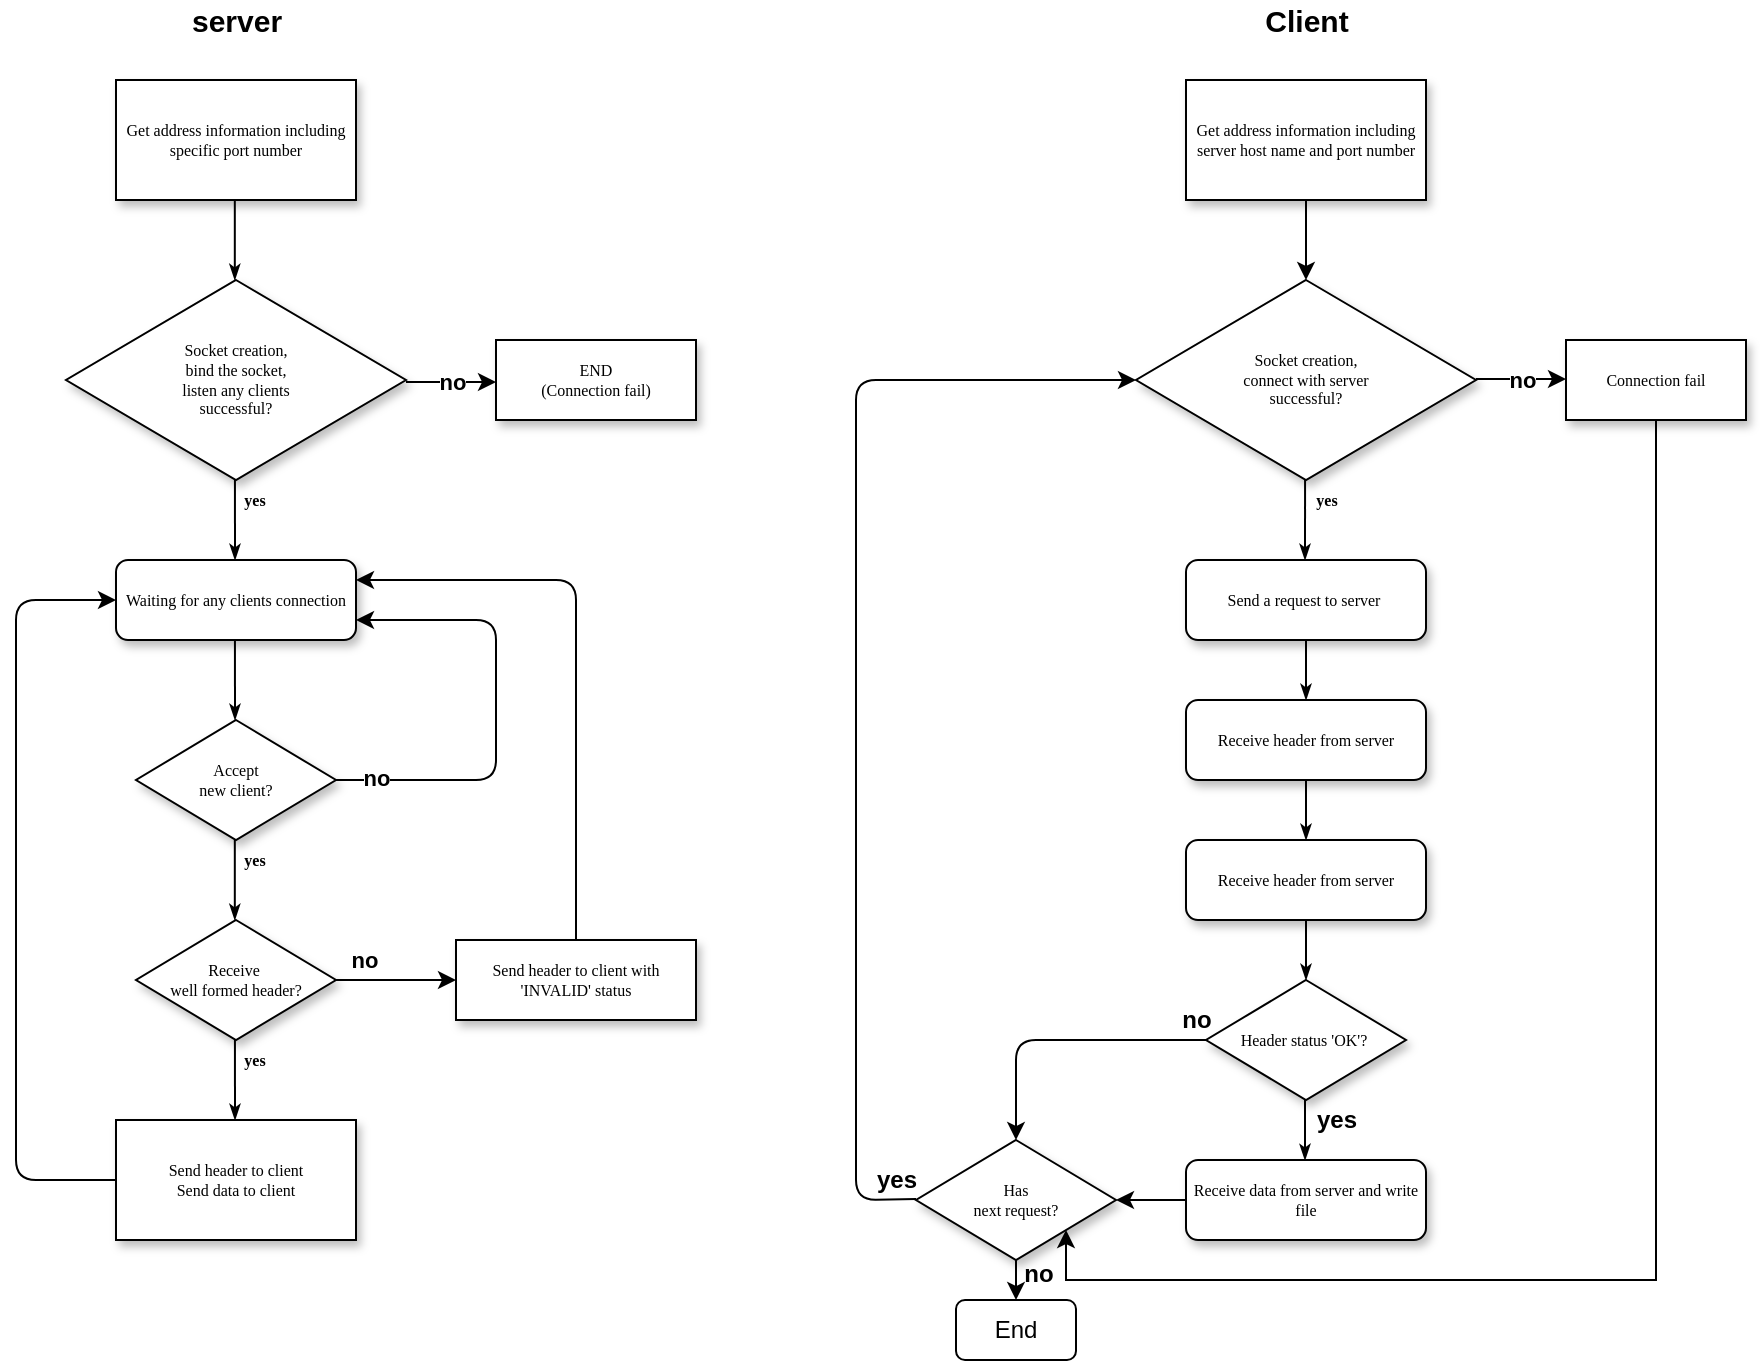 <mxfile version="14.2.9" type="github">
  <diagram name="Page-1" id="edf60f1a-56cd-e834-aa8a-f176f3a09ee4">
    <mxGraphModel dx="856" dy="516" grid="1" gridSize="10" guides="1" tooltips="1" connect="1" arrows="1" fold="1" page="1" pageScale="1" pageWidth="1100" pageHeight="850" background="#ffffff" math="0" shadow="0">
      <root>
        <mxCell id="0" />
        <mxCell id="1" parent="0" />
        <mxCell id="rhoOfIDmLh_GbCxs-HQQ-1" value="Get address information including specific port number" style="rounded=0;whiteSpace=wrap;html=1;shadow=1;labelBackgroundColor=none;strokeWidth=1;fontFamily=Verdana;fontSize=8;align=center;" vertex="1" parent="1">
          <mxGeometry x="760" y="150" width="120" height="60" as="geometry" />
        </mxCell>
        <mxCell id="rhoOfIDmLh_GbCxs-HQQ-2" value="Socket creation,&lt;br&gt;bind the socket,&lt;br&gt;listen any clients&lt;br&gt;successful?" style="rhombus;whiteSpace=wrap;html=1;rounded=0;shadow=1;labelBackgroundColor=none;strokeWidth=1;fontFamily=Verdana;fontSize=8;align=center;" vertex="1" parent="1">
          <mxGeometry x="735" y="250" width="170" height="100" as="geometry" />
        </mxCell>
        <mxCell id="rhoOfIDmLh_GbCxs-HQQ-6" value="&lt;b&gt;yes&lt;/b&gt;" style="edgeStyle=orthogonalEdgeStyle;rounded=0;html=1;labelBackgroundColor=none;startSize=5;endArrow=classicThin;endFill=1;endSize=5;jettySize=auto;orthogonalLoop=1;strokeWidth=1;fontFamily=Verdana;fontSize=8" edge="1" parent="1">
          <mxGeometry x="-0.5" y="10" relative="1" as="geometry">
            <mxPoint as="offset" />
            <mxPoint x="819.469" y="350.005" as="sourcePoint" />
            <mxPoint x="819.469" y="390.04" as="targetPoint" />
            <Array as="points">
              <mxPoint x="819.41" y="390.04" />
            </Array>
          </mxGeometry>
        </mxCell>
        <mxCell id="rhoOfIDmLh_GbCxs-HQQ-8" value="" style="edgeStyle=orthogonalEdgeStyle;rounded=0;html=1;labelBackgroundColor=none;startSize=5;endArrow=classicThin;endFill=1;endSize=5;jettySize=auto;orthogonalLoop=1;strokeWidth=1;fontFamily=Verdana;fontSize=8" edge="1" parent="1">
          <mxGeometry x="-0.5" y="10" relative="1" as="geometry">
            <mxPoint as="offset" />
            <mxPoint x="819.409" y="210.005" as="sourcePoint" />
            <mxPoint x="819.409" y="250.04" as="targetPoint" />
            <Array as="points">
              <mxPoint x="819.35" y="250.04" />
            </Array>
          </mxGeometry>
        </mxCell>
        <mxCell id="rhoOfIDmLh_GbCxs-HQQ-14" value="Accept&lt;br&gt;new client?" style="rhombus;whiteSpace=wrap;html=1;rounded=0;shadow=1;labelBackgroundColor=none;strokeWidth=1;fontFamily=Verdana;fontSize=8;align=center;" vertex="1" parent="1">
          <mxGeometry x="770" y="470" width="100" height="60" as="geometry" />
        </mxCell>
        <mxCell id="rhoOfIDmLh_GbCxs-HQQ-15" value="&lt;b&gt;yes&lt;/b&gt;" style="edgeStyle=orthogonalEdgeStyle;rounded=0;html=1;labelBackgroundColor=none;startSize=5;endArrow=classicThin;endFill=1;endSize=5;jettySize=auto;orthogonalLoop=1;strokeWidth=1;fontFamily=Verdana;fontSize=8" edge="1" parent="1">
          <mxGeometry x="-0.5" y="10" relative="1" as="geometry">
            <mxPoint as="offset" />
            <mxPoint x="819.409" y="530.005" as="sourcePoint" />
            <mxPoint x="819.409" y="570.04" as="targetPoint" />
            <Array as="points">
              <mxPoint x="819.35" y="570.04" />
            </Array>
          </mxGeometry>
        </mxCell>
        <mxCell id="rhoOfIDmLh_GbCxs-HQQ-16" value="Receive&amp;nbsp;&lt;br&gt;well formed header?" style="rhombus;whiteSpace=wrap;html=1;rounded=0;shadow=1;labelBackgroundColor=none;strokeWidth=1;fontFamily=Verdana;fontSize=8;align=center;" vertex="1" parent="1">
          <mxGeometry x="770" y="570" width="100" height="60" as="geometry" />
        </mxCell>
        <mxCell id="rhoOfIDmLh_GbCxs-HQQ-17" value="&lt;b&gt;yes&lt;/b&gt;" style="edgeStyle=orthogonalEdgeStyle;rounded=0;html=1;labelBackgroundColor=none;startSize=5;endArrow=classicThin;endFill=1;endSize=5;jettySize=auto;orthogonalLoop=1;strokeWidth=1;fontFamily=Verdana;fontSize=8" edge="1" parent="1">
          <mxGeometry x="-0.5" y="10" relative="1" as="geometry">
            <mxPoint as="offset" />
            <mxPoint x="819.469" y="630.005" as="sourcePoint" />
            <mxPoint x="819.469" y="670.04" as="targetPoint" />
            <Array as="points">
              <mxPoint x="819.41" y="670.04" />
            </Array>
          </mxGeometry>
        </mxCell>
        <mxCell id="rhoOfIDmLh_GbCxs-HQQ-19" value="Send header to client&lt;br&gt;Send data to client" style="rounded=0;whiteSpace=wrap;html=1;shadow=1;labelBackgroundColor=none;strokeWidth=1;fontFamily=Verdana;fontSize=8;align=center;" vertex="1" parent="1">
          <mxGeometry x="760" y="670" width="120" height="60" as="geometry" />
        </mxCell>
        <mxCell id="rhoOfIDmLh_GbCxs-HQQ-20" value="Waiting for any clients connection" style="rounded=1;whiteSpace=wrap;html=1;shadow=1;labelBackgroundColor=none;strokeWidth=1;fontFamily=Verdana;fontSize=8;align=center;" vertex="1" parent="1">
          <mxGeometry x="760" y="390" width="120" height="40" as="geometry" />
        </mxCell>
        <mxCell id="rhoOfIDmLh_GbCxs-HQQ-21" value="" style="edgeStyle=orthogonalEdgeStyle;rounded=0;html=1;labelBackgroundColor=none;startSize=5;endArrow=classicThin;endFill=1;endSize=5;jettySize=auto;orthogonalLoop=1;strokeWidth=1;fontFamily=Verdana;fontSize=8" edge="1" parent="1">
          <mxGeometry x="-0.5" y="10" relative="1" as="geometry">
            <mxPoint as="offset" />
            <mxPoint x="819.469" y="430.005" as="sourcePoint" />
            <mxPoint x="819.469" y="470.04" as="targetPoint" />
            <Array as="points">
              <mxPoint x="819.41" y="470.04" />
            </Array>
          </mxGeometry>
        </mxCell>
        <mxCell id="rhoOfIDmLh_GbCxs-HQQ-24" value="" style="endArrow=classic;html=1;entryX=1;entryY=0.75;entryDx=0;entryDy=0;" edge="1" parent="1" target="rhoOfIDmLh_GbCxs-HQQ-20">
          <mxGeometry width="50" height="50" relative="1" as="geometry">
            <mxPoint x="870" y="500" as="sourcePoint" />
            <mxPoint x="890" y="410" as="targetPoint" />
            <Array as="points">
              <mxPoint x="870" y="500" />
              <mxPoint x="950" y="500" />
              <mxPoint x="950" y="420" />
            </Array>
          </mxGeometry>
        </mxCell>
        <mxCell id="rhoOfIDmLh_GbCxs-HQQ-25" value="&lt;b&gt;no&lt;/b&gt;" style="edgeLabel;html=1;align=center;verticalAlign=middle;resizable=0;points=[];" vertex="1" connectable="0" parent="rhoOfIDmLh_GbCxs-HQQ-24">
          <mxGeometry x="-0.825" y="1" relative="1" as="geometry">
            <mxPoint as="offset" />
          </mxGeometry>
        </mxCell>
        <mxCell id="rhoOfIDmLh_GbCxs-HQQ-29" value="" style="endArrow=classic;html=1;" edge="1" parent="1">
          <mxGeometry width="50" height="50" relative="1" as="geometry">
            <mxPoint x="870" y="600" as="sourcePoint" />
            <mxPoint x="930" y="600" as="targetPoint" />
          </mxGeometry>
        </mxCell>
        <mxCell id="rhoOfIDmLh_GbCxs-HQQ-30" value="&lt;b&gt;no&lt;/b&gt;" style="edgeLabel;html=1;align=center;verticalAlign=middle;resizable=0;points=[];" vertex="1" connectable="0" parent="rhoOfIDmLh_GbCxs-HQQ-29">
          <mxGeometry x="-0.59" y="-1" relative="1" as="geometry">
            <mxPoint x="1" y="-11" as="offset" />
          </mxGeometry>
        </mxCell>
        <mxCell id="rhoOfIDmLh_GbCxs-HQQ-31" value="Send header to client with &#39;INVALID&#39; status" style="whiteSpace=wrap;html=1;rounded=0;shadow=1;labelBackgroundColor=none;strokeWidth=1;fontFamily=Verdana;fontSize=8;align=center;spacing=6;" vertex="1" parent="1">
          <mxGeometry x="930" y="580" width="120" height="40" as="geometry" />
        </mxCell>
        <mxCell id="rhoOfIDmLh_GbCxs-HQQ-32" value="" style="endArrow=classic;html=1;exitX=0.5;exitY=0;exitDx=0;exitDy=0;entryX=1;entryY=0.25;entryDx=0;entryDy=0;" edge="1" parent="1" source="rhoOfIDmLh_GbCxs-HQQ-31" target="rhoOfIDmLh_GbCxs-HQQ-20">
          <mxGeometry width="50" height="50" relative="1" as="geometry">
            <mxPoint x="990" y="570" as="sourcePoint" />
            <mxPoint x="990" y="400" as="targetPoint" />
            <Array as="points">
              <mxPoint x="990" y="400" />
            </Array>
          </mxGeometry>
        </mxCell>
        <mxCell id="rhoOfIDmLh_GbCxs-HQQ-33" value="" style="endArrow=classic;html=1;exitX=0;exitY=0.5;exitDx=0;exitDy=0;entryX=0;entryY=0.5;entryDx=0;entryDy=0;" edge="1" parent="1" source="rhoOfIDmLh_GbCxs-HQQ-19" target="rhoOfIDmLh_GbCxs-HQQ-20">
          <mxGeometry width="50" height="50" relative="1" as="geometry">
            <mxPoint x="700" y="720" as="sourcePoint" />
            <mxPoint x="710" y="410" as="targetPoint" />
            <Array as="points">
              <mxPoint x="710" y="700" />
              <mxPoint x="710" y="410" />
            </Array>
          </mxGeometry>
        </mxCell>
        <mxCell id="rhoOfIDmLh_GbCxs-HQQ-34" value="&lt;b&gt;no&lt;/b&gt;" style="endArrow=classic;html=1;" edge="1" parent="1">
          <mxGeometry width="50" height="50" relative="1" as="geometry">
            <mxPoint x="905" y="301" as="sourcePoint" />
            <mxPoint x="950" y="301" as="targetPoint" />
          </mxGeometry>
        </mxCell>
        <mxCell id="rhoOfIDmLh_GbCxs-HQQ-36" value="END&lt;br&gt;(Connection fail)" style="rounded=0;whiteSpace=wrap;html=1;shadow=1;labelBackgroundColor=none;strokeWidth=1;fontFamily=Verdana;fontSize=8;align=center;" vertex="1" parent="1">
          <mxGeometry x="950" y="280" width="100" height="40" as="geometry" />
        </mxCell>
        <mxCell id="rhoOfIDmLh_GbCxs-HQQ-46" value="" style="edgeStyle=orthogonalEdgeStyle;rounded=0;orthogonalLoop=1;jettySize=auto;html=1;" edge="1" parent="1" source="rhoOfIDmLh_GbCxs-HQQ-38" target="rhoOfIDmLh_GbCxs-HQQ-39">
          <mxGeometry relative="1" as="geometry" />
        </mxCell>
        <mxCell id="rhoOfIDmLh_GbCxs-HQQ-38" value="Get address information including server host name and port number" style="rounded=0;whiteSpace=wrap;html=1;shadow=1;labelBackgroundColor=none;strokeWidth=1;fontFamily=Verdana;fontSize=8;align=center;" vertex="1" parent="1">
          <mxGeometry x="1295" y="150" width="120" height="60" as="geometry" />
        </mxCell>
        <mxCell id="rhoOfIDmLh_GbCxs-HQQ-39" value="Socket creation,&lt;br&gt;connect with server&lt;br&gt;successful?" style="rhombus;whiteSpace=wrap;html=1;rounded=0;shadow=1;labelBackgroundColor=none;strokeWidth=1;fontFamily=Verdana;fontSize=8;align=center;" vertex="1" parent="1">
          <mxGeometry x="1270" y="250" width="170" height="100" as="geometry" />
        </mxCell>
        <mxCell id="rhoOfIDmLh_GbCxs-HQQ-41" value="&lt;b&gt;yes&lt;/b&gt;" style="edgeStyle=orthogonalEdgeStyle;rounded=0;html=1;labelBackgroundColor=none;startSize=5;endArrow=classicThin;endFill=1;endSize=5;jettySize=auto;orthogonalLoop=1;strokeWidth=1;fontFamily=Verdana;fontSize=8" edge="1" parent="1">
          <mxGeometry x="-0.5" y="10" relative="1" as="geometry">
            <mxPoint as="offset" />
            <mxPoint x="1354.53" y="350.005" as="sourcePoint" />
            <mxPoint x="1354.499" y="390.04" as="targetPoint" />
            <Array as="points">
              <mxPoint x="1354.44" y="390.04" />
            </Array>
          </mxGeometry>
        </mxCell>
        <mxCell id="rhoOfIDmLh_GbCxs-HQQ-42" value="&lt;b&gt;no&lt;/b&gt;" style="endArrow=classic;html=1;" edge="1" parent="1">
          <mxGeometry width="50" height="50" relative="1" as="geometry">
            <mxPoint x="1440" y="299.5" as="sourcePoint" />
            <mxPoint x="1485" y="299.5" as="targetPoint" />
          </mxGeometry>
        </mxCell>
        <mxCell id="rhoOfIDmLh_GbCxs-HQQ-73" style="edgeStyle=orthogonalEdgeStyle;rounded=0;orthogonalLoop=1;jettySize=auto;html=1;entryX=1;entryY=1;entryDx=0;entryDy=0;" edge="1" parent="1" source="rhoOfIDmLh_GbCxs-HQQ-43" target="rhoOfIDmLh_GbCxs-HQQ-62">
          <mxGeometry relative="1" as="geometry">
            <mxPoint x="1250" y="750" as="targetPoint" />
            <Array as="points">
              <mxPoint x="1530" y="750" />
              <mxPoint x="1235" y="750" />
            </Array>
          </mxGeometry>
        </mxCell>
        <mxCell id="rhoOfIDmLh_GbCxs-HQQ-43" value="Connection fail" style="rounded=0;whiteSpace=wrap;html=1;shadow=1;labelBackgroundColor=none;strokeWidth=1;fontFamily=Verdana;fontSize=8;align=center;" vertex="1" parent="1">
          <mxGeometry x="1485" y="280" width="90" height="40" as="geometry" />
        </mxCell>
        <mxCell id="rhoOfIDmLh_GbCxs-HQQ-44" value="Send a request to server&amp;nbsp;" style="rounded=1;whiteSpace=wrap;html=1;shadow=1;labelBackgroundColor=none;strokeWidth=1;fontFamily=Verdana;fontSize=8;align=center;" vertex="1" parent="1">
          <mxGeometry x="1295" y="390" width="120" height="40" as="geometry" />
        </mxCell>
        <mxCell id="rhoOfIDmLh_GbCxs-HQQ-45" value="Receive header from server" style="rounded=1;whiteSpace=wrap;html=1;shadow=1;labelBackgroundColor=none;strokeWidth=1;fontFamily=Verdana;fontSize=8;align=center;" vertex="1" parent="1">
          <mxGeometry x="1295" y="460" width="120" height="40" as="geometry" />
        </mxCell>
        <mxCell id="rhoOfIDmLh_GbCxs-HQQ-50" value="" style="edgeStyle=orthogonalEdgeStyle;rounded=0;html=1;labelBackgroundColor=none;startSize=5;endArrow=classicThin;endFill=1;endSize=5;jettySize=auto;orthogonalLoop=1;strokeWidth=1;fontFamily=Verdana;fontSize=8" edge="1" parent="1">
          <mxGeometry x="-0.5" y="10" relative="1" as="geometry">
            <mxPoint as="offset" />
            <mxPoint x="1355" y="430" as="sourcePoint" />
            <mxPoint x="1354.509" y="460.04" as="targetPoint" />
            <Array as="points">
              <mxPoint x="1354.45" y="460.04" />
            </Array>
          </mxGeometry>
        </mxCell>
        <mxCell id="rhoOfIDmLh_GbCxs-HQQ-52" value="" style="edgeStyle=orthogonalEdgeStyle;rounded=0;html=1;labelBackgroundColor=none;startSize=5;endArrow=classicThin;endFill=1;endSize=5;jettySize=auto;orthogonalLoop=1;strokeWidth=1;fontFamily=Verdana;fontSize=8" edge="1" parent="1">
          <mxGeometry x="-0.5" y="10" relative="1" as="geometry">
            <mxPoint as="offset" />
            <mxPoint x="1355" y="500" as="sourcePoint" />
            <mxPoint x="1354.509" y="530.04" as="targetPoint" />
            <Array as="points">
              <mxPoint x="1354.45" y="530.04" />
            </Array>
          </mxGeometry>
        </mxCell>
        <mxCell id="rhoOfIDmLh_GbCxs-HQQ-54" value="Receive header from server" style="rounded=1;whiteSpace=wrap;html=1;shadow=1;labelBackgroundColor=none;strokeWidth=1;fontFamily=Verdana;fontSize=8;align=center;" vertex="1" parent="1">
          <mxGeometry x="1295" y="530" width="120" height="40" as="geometry" />
        </mxCell>
        <mxCell id="rhoOfIDmLh_GbCxs-HQQ-56" value="Header status &#39;OK&#39;?&amp;nbsp;" style="rhombus;whiteSpace=wrap;html=1;rounded=0;shadow=1;labelBackgroundColor=none;strokeWidth=1;fontFamily=Verdana;fontSize=8;align=center;" vertex="1" parent="1">
          <mxGeometry x="1305" y="600" width="100" height="60" as="geometry" />
        </mxCell>
        <mxCell id="rhoOfIDmLh_GbCxs-HQQ-57" value="" style="edgeStyle=orthogonalEdgeStyle;rounded=0;html=1;labelBackgroundColor=none;startSize=5;endArrow=classicThin;endFill=1;endSize=5;jettySize=auto;orthogonalLoop=1;strokeWidth=1;fontFamily=Verdana;fontSize=8" edge="1" parent="1">
          <mxGeometry x="-0.5" y="10" relative="1" as="geometry">
            <mxPoint as="offset" />
            <mxPoint x="1355" y="570" as="sourcePoint" />
            <mxPoint x="1354.509" y="600.04" as="targetPoint" />
            <Array as="points">
              <mxPoint x="1354.45" y="600.04" />
            </Array>
          </mxGeometry>
        </mxCell>
        <mxCell id="rhoOfIDmLh_GbCxs-HQQ-58" value="" style="edgeStyle=orthogonalEdgeStyle;rounded=0;html=1;labelBackgroundColor=none;startSize=5;endArrow=classicThin;endFill=1;endSize=5;jettySize=auto;orthogonalLoop=1;strokeWidth=1;fontFamily=Verdana;fontSize=8" edge="1" parent="1">
          <mxGeometry x="-0.5" y="10" relative="1" as="geometry">
            <mxPoint as="offset" />
            <mxPoint x="1354.5" y="660" as="sourcePoint" />
            <mxPoint x="1354.509" y="690.04" as="targetPoint" />
            <Array as="points">
              <mxPoint x="1355" y="670" />
              <mxPoint x="1355" y="670" />
            </Array>
          </mxGeometry>
        </mxCell>
        <mxCell id="rhoOfIDmLh_GbCxs-HQQ-59" value="yes" style="text;html=1;align=center;verticalAlign=middle;resizable=0;points=[];autosize=1;fontStyle=1" vertex="1" parent="1">
          <mxGeometry x="1350" y="660" width="40" height="20" as="geometry" />
        </mxCell>
        <mxCell id="rhoOfIDmLh_GbCxs-HQQ-60" value="Receive data from server and write file" style="rounded=1;whiteSpace=wrap;html=1;shadow=1;labelBackgroundColor=none;strokeWidth=1;fontFamily=Verdana;fontSize=8;align=center;" vertex="1" parent="1">
          <mxGeometry x="1295" y="690" width="120" height="40" as="geometry" />
        </mxCell>
        <mxCell id="rhoOfIDmLh_GbCxs-HQQ-61" value="" style="endArrow=classic;html=1;exitX=0;exitY=0.5;exitDx=0;exitDy=0;" edge="1" parent="1" source="rhoOfIDmLh_GbCxs-HQQ-60">
          <mxGeometry width="50" height="50" relative="1" as="geometry">
            <mxPoint x="1240" y="730" as="sourcePoint" />
            <mxPoint x="1260" y="710" as="targetPoint" />
          </mxGeometry>
        </mxCell>
        <mxCell id="rhoOfIDmLh_GbCxs-HQQ-62" value="Has&lt;br&gt;next request?" style="rhombus;whiteSpace=wrap;html=1;rounded=0;shadow=1;labelBackgroundColor=none;strokeWidth=1;fontFamily=Verdana;fontSize=8;align=center;" vertex="1" parent="1">
          <mxGeometry x="1160" y="680" width="100" height="60" as="geometry" />
        </mxCell>
        <mxCell id="rhoOfIDmLh_GbCxs-HQQ-63" value="" style="endArrow=classic;html=1;exitX=0;exitY=0.5;exitDx=0;exitDy=0;entryX=0;entryY=0.5;entryDx=0;entryDy=0;" edge="1" parent="1" target="rhoOfIDmLh_GbCxs-HQQ-39">
          <mxGeometry width="50" height="50" relative="1" as="geometry">
            <mxPoint x="1160" y="709.5" as="sourcePoint" />
            <mxPoint x="1130" y="300" as="targetPoint" />
            <Array as="points">
              <mxPoint x="1130" y="710" />
              <mxPoint x="1130" y="300" />
            </Array>
          </mxGeometry>
        </mxCell>
        <mxCell id="rhoOfIDmLh_GbCxs-HQQ-64" value="&lt;b&gt;yes&lt;/b&gt;" style="text;html=1;align=center;verticalAlign=middle;resizable=0;points=[];autosize=1;" vertex="1" parent="1">
          <mxGeometry x="1130" y="690" width="40" height="20" as="geometry" />
        </mxCell>
        <mxCell id="rhoOfIDmLh_GbCxs-HQQ-65" value="" style="endArrow=classic;html=1;exitX=0.5;exitY=1;exitDx=0;exitDy=0;" edge="1" parent="1" source="rhoOfIDmLh_GbCxs-HQQ-62">
          <mxGeometry width="50" height="50" relative="1" as="geometry">
            <mxPoint x="1200" y="800" as="sourcePoint" />
            <mxPoint x="1210" y="760" as="targetPoint" />
          </mxGeometry>
        </mxCell>
        <mxCell id="rhoOfIDmLh_GbCxs-HQQ-66" value="End" style="rounded=1;whiteSpace=wrap;html=1;" vertex="1" parent="1">
          <mxGeometry x="1180" y="760" width="60" height="30" as="geometry" />
        </mxCell>
        <mxCell id="rhoOfIDmLh_GbCxs-HQQ-67" value="" style="endArrow=classic;html=1;exitX=0;exitY=0.5;exitDx=0;exitDy=0;entryX=0.5;entryY=0;entryDx=0;entryDy=0;" edge="1" parent="1" source="rhoOfIDmLh_GbCxs-HQQ-56" target="rhoOfIDmLh_GbCxs-HQQ-62">
          <mxGeometry width="50" height="50" relative="1" as="geometry">
            <mxPoint x="1300" y="630" as="sourcePoint" />
            <mxPoint x="1210" y="630" as="targetPoint" />
            <Array as="points">
              <mxPoint x="1210" y="630" />
            </Array>
          </mxGeometry>
        </mxCell>
        <mxCell id="rhoOfIDmLh_GbCxs-HQQ-68" value="&lt;b&gt;no&lt;/b&gt;" style="text;html=1;align=center;verticalAlign=middle;resizable=0;points=[];autosize=1;" vertex="1" parent="1">
          <mxGeometry x="1285" y="610" width="30" height="20" as="geometry" />
        </mxCell>
        <mxCell id="rhoOfIDmLh_GbCxs-HQQ-71" value="&lt;b&gt;no&lt;/b&gt;" style="text;html=1;align=center;verticalAlign=middle;resizable=0;points=[];autosize=1;" vertex="1" parent="1">
          <mxGeometry x="1206" y="737" width="30" height="20" as="geometry" />
        </mxCell>
        <mxCell id="rhoOfIDmLh_GbCxs-HQQ-75" value="&lt;b&gt;&lt;font style=&quot;font-size: 15px&quot;&gt;server&lt;/font&gt;&lt;/b&gt;" style="text;html=1;align=center;verticalAlign=middle;resizable=0;points=[];autosize=1;" vertex="1" parent="1">
          <mxGeometry x="790" y="110" width="60" height="20" as="geometry" />
        </mxCell>
        <mxCell id="rhoOfIDmLh_GbCxs-HQQ-76" value="&lt;span style=&quot;font-size: 15px&quot;&gt;&lt;b&gt;Client&lt;/b&gt;&lt;/span&gt;" style="text;html=1;align=center;verticalAlign=middle;resizable=0;points=[];autosize=1;" vertex="1" parent="1">
          <mxGeometry x="1325" y="110" width="60" height="20" as="geometry" />
        </mxCell>
      </root>
    </mxGraphModel>
  </diagram>
</mxfile>
